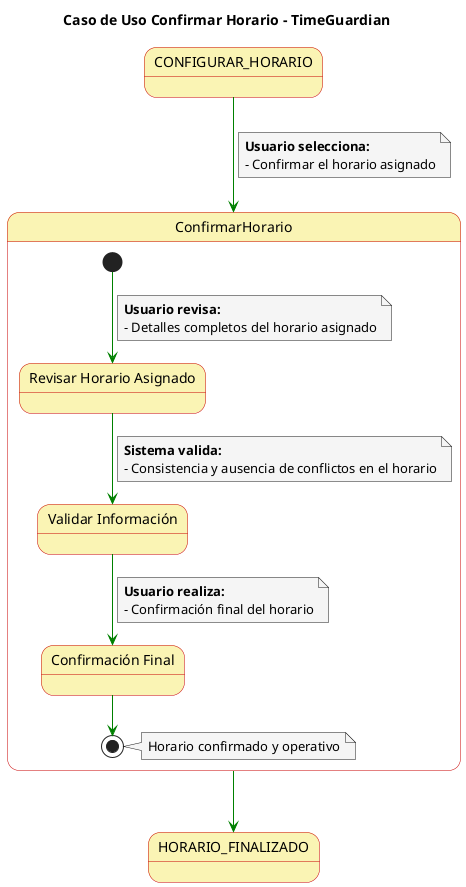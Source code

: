 @startuml
skinparam state {
  BackgroundColor #faf4b4
  BorderColor #c90000
}

skinparam note {
  BackgroundColor #f5f5f5
}

skinparam linetype polyline

title Caso de Uso Confirmar Horario - TimeGuardian

CONFIGURAR_HORARIO-[#green]-> ConfirmarHorario
note on link
  **Usuario selecciona:**
  - Confirmar el horario asignado
end note

state ConfirmarHorario {
  state "Revisar Horario Asignado" as Revisar
  state "Validar Información" as Validar
  state "Confirmación Final" as Confirmar
  
  [*] -[#green]-> Revisar
  note on link
    **Usuario revisa:**
    - Detalles completos del horario asignado
  end note
  Revisar -[#green]-> Validar
  note on link
    **Sistema valida:**
    - Consistencia y ausencia de conflictos en el horario
  end note
  Validar -[#green]-> Confirmar
  note on link
    **Usuario realiza:**
    - Confirmación final del horario
  end note
  Confirmar -[#green]-> [*]
  note right: Horario confirmado y operativo
}

ConfirmarHorario -[#green]-> HORARIO_FINALIZADO
@enduml